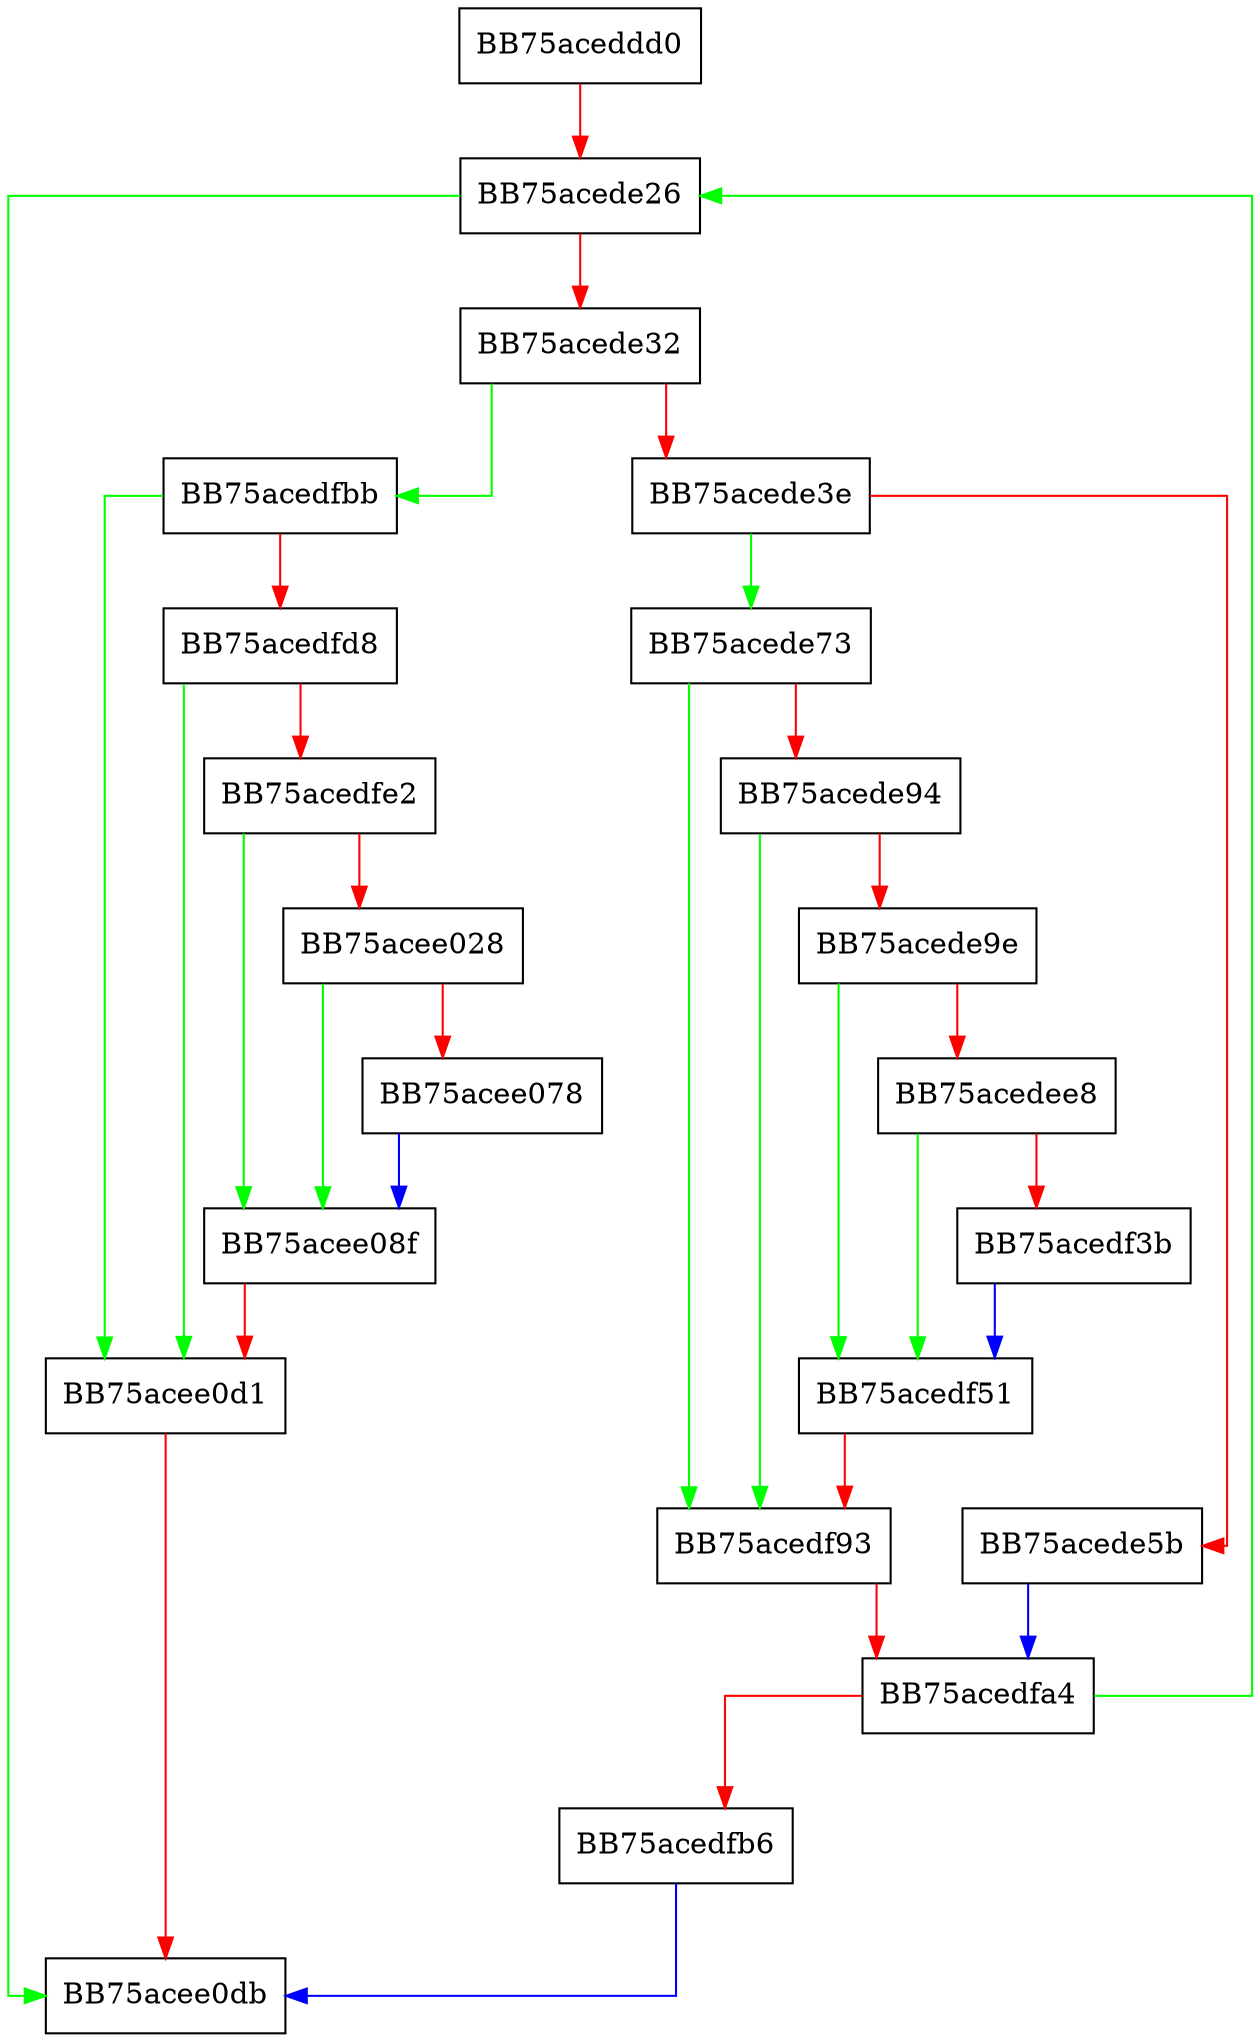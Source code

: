 digraph count_pmi_v2_records {
  node [shape="box"];
  graph [splines=ortho];
  BB75aceddd0 -> BB75acede26 [color="red"];
  BB75acede26 -> BB75acee0db [color="green"];
  BB75acede26 -> BB75acede32 [color="red"];
  BB75acede32 -> BB75acedfbb [color="green"];
  BB75acede32 -> BB75acede3e [color="red"];
  BB75acede3e -> BB75acede73 [color="green"];
  BB75acede3e -> BB75acede5b [color="red"];
  BB75acede5b -> BB75acedfa4 [color="blue"];
  BB75acede73 -> BB75acedf93 [color="green"];
  BB75acede73 -> BB75acede94 [color="red"];
  BB75acede94 -> BB75acedf93 [color="green"];
  BB75acede94 -> BB75acede9e [color="red"];
  BB75acede9e -> BB75acedf51 [color="green"];
  BB75acede9e -> BB75acedee8 [color="red"];
  BB75acedee8 -> BB75acedf51 [color="green"];
  BB75acedee8 -> BB75acedf3b [color="red"];
  BB75acedf3b -> BB75acedf51 [color="blue"];
  BB75acedf51 -> BB75acedf93 [color="red"];
  BB75acedf93 -> BB75acedfa4 [color="red"];
  BB75acedfa4 -> BB75acede26 [color="green"];
  BB75acedfa4 -> BB75acedfb6 [color="red"];
  BB75acedfb6 -> BB75acee0db [color="blue"];
  BB75acedfbb -> BB75acee0d1 [color="green"];
  BB75acedfbb -> BB75acedfd8 [color="red"];
  BB75acedfd8 -> BB75acee0d1 [color="green"];
  BB75acedfd8 -> BB75acedfe2 [color="red"];
  BB75acedfe2 -> BB75acee08f [color="green"];
  BB75acedfe2 -> BB75acee028 [color="red"];
  BB75acee028 -> BB75acee08f [color="green"];
  BB75acee028 -> BB75acee078 [color="red"];
  BB75acee078 -> BB75acee08f [color="blue"];
  BB75acee08f -> BB75acee0d1 [color="red"];
  BB75acee0d1 -> BB75acee0db [color="red"];
}